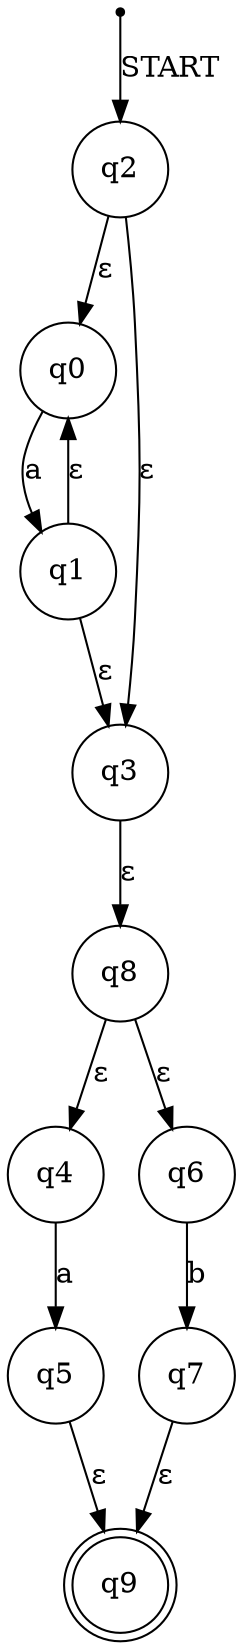 digraph nfa{
node[shape = point] START
node[shape = circle] q0 q1 q2 q3 q4 q5 q6 q7 q8 
node[shape = doublecircle] q9
START -> q2[label = START]
q2 -> q0[label = ε]
q2 -> q3[label = ε]
q3 -> q8[label = ε]
q8 -> q4[label = ε]
q8 -> q6[label = ε]
q6 -> q7[label = b]
q7 -> q9[label = ε]
q4 -> q5[label = a]
q5 -> q9[label = ε]
q0 -> q1[label = a]
q1 -> q0[label = ε]
q1 -> q3[label = ε]
}
